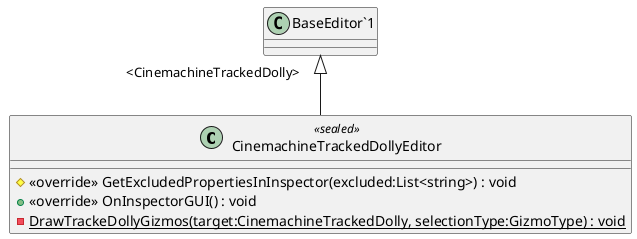 @startuml
class CinemachineTrackedDollyEditor <<sealed>> {
    # <<override>> GetExcludedPropertiesInInspector(excluded:List<string>) : void
    + <<override>> OnInspectorGUI() : void
    - {static} DrawTrackeDollyGizmos(target:CinemachineTrackedDolly, selectionType:GizmoType) : void
}
"BaseEditor`1" "<CinemachineTrackedDolly>" <|-- CinemachineTrackedDollyEditor
@enduml
